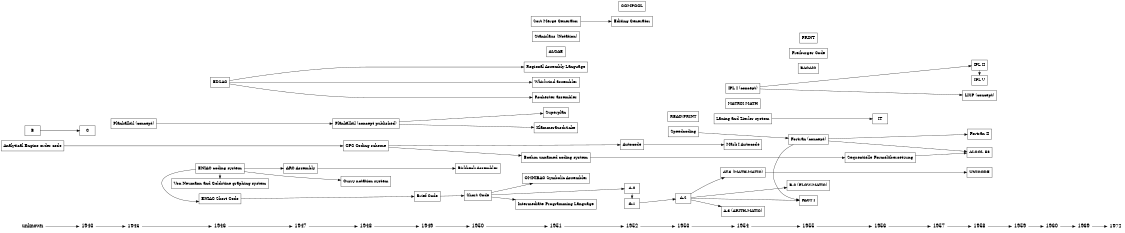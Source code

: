 digraph programming_languages {

  ranksep=.75; size = "7.5,7.5";
  rankdir=LR;

  {
  node [shape=plaintext, fontsize=16];
  /* the time-line graph */
  unknown -> 1943 -> 1945 -> 1946 -> 1947 -> 1948 -> 1949 -> 1950 -> 1951
  -> 1952 -> 1953 -> 1954 -> 1955 -> 1956 -> 1957 -> 1958 -> 1959 -> 1960
  -> 1969 -> 1972;
  /* ancestor programs */
  /*"Analytical Engine order code"*/
  }


  node [shape=box];

  { rank = same; unknown; "Analytical Engine order code"}

  { rank = same; 1945; "Plankalkül (concept)"}

  { rank = same; 1946; "ENIAC coding system"}
  { rank = same; 1946; "ENIAC Short Code"}
  { rank = same; 1946; "Von Neumann and Goldstine graphing system"}
  { rank = same; 1946; "EDSAC"}

  { rank = same; 1947; "ARC Assembly"}



  { rank = same; 1948; "CPC Coding scheme"}
  { rank = same; 1948; "Curry notation system"}
  { rank = same; 1948; "Plankalkül (concept published)"}

  { rank = same; 1949; "Brief Code"}

  { rank = same; 1950; "Short Code"}
  { rank = same; 1950; "Birkbeck Assembler"}

  { rank = same; 1951; "Superplan"}
  { rank = same; 1951; "ALGAE"}
  { rank = same; 1951; "Intermediate Programming Language"}
  { rank = same; 1951; "Regional Assembly Language"}
  { rank = same; 1951; "Boehm unnamed coding system"}
  { rank = same; 1951; "Klammerausdrücke"}
  { rank = same; 1951; "OMNIBAC Symbolic Assembler"}
  { rank = same; 1951; "Stanislaus (Notation)"}
  { rank = same; 1951; "Whirlwind assembler"}
  { rank = same; 1951; "Rochester assembler"}
  { rank = same; 1951; "Sort Merge Generator"}

  { rank = same; 1952; "A-0"}
  { rank = same; 1952; "A-1"}
  { rank = same; 1952; "Autocode"}
  { rank = same; 1952; "Editing Generator"}
  { rank = same; 1952; "COMPOOL"}

  { rank = same; 1953; "A-2"}
  { rank = same; 1953; "Speedcoding"}
  { rank = same; 1953; "READ/PRINT"}

  { rank = same; 1954; "Laning and Zierler system"}
  { rank = same; 1954; "Mark I Autocode"}
  { rank = same; 1954; "A-3 (ARITH-MATIC)"}
  { rank = same; 1954; "AT-3 (MATH-MATIC)"}
  { rank = same; 1954; "MATRIX MATH"}
  { rank = same; 1954; "IPL I (concept)"}

  { rank = same; 1955; "Fortran (concept)"}
  { rank = same; 1955; "B-0 (FLOW-MATIC)"}
  { rank = same; 1955; "BACAIC"}
  { rank = same; 1955; "PACT I"}
  { rank = same; 1955; "Freiburger Code"}
  { rank = same; 1955; "PRINT"}

  { rank = same; 1956; "IT"}
  { rank = same; 1956; "Sequentielle Formelübersetzung"}

  { rank = same; 1958; "IPL II"}
  { rank = same; 1958; "LISP (concept)"}
  { rank = same; 1958; "UNICODE"}
  { rank = same; 1958; "Fortran II"}
  { rank = same; 1958; "ALGOL 58"}
  { rank = same; 1958; "IPL V"}

  /*{ rank = same; 1969; "B"}*/

  /*{ rank = same; 1972; "C"}*/

  "A-0" -> "A-1"

  "A-1" -> "A-2"

  "A-2" -> "A-3 (ARITH-MATIC)"
  "A-2" -> "AT-3 (MATH-MATIC)"
  "A-2" -> "B-0 (FLOW-MATIC)"
  "A-2" -> "PACT I"

  "AT-3 (MATH-MATIC)" -> "UNICODE"

  "Analytical Engine order code" -> "CPC Coding scheme"

  "ARC Assembly" -> "Birkbeck Assembler"

  "Autocode" -> "Mark I Autocode"

  "B" -> "C"

  "Boehm unnamed coding system" -> "Sequentielle Formelübersetzung"

  "Brief Code" -> "Short Code"

  "CPC Coding scheme" -> "Boehm unnamed coding system"
  "CPC Coding scheme" -> "Autocode"

  "EDSAC" -> "Regional Assembly Language"
  "EDSAC" -> "Whirlwind assembler"
  "EDSAC" -> "Rochester assembler"

  "ENIAC coding system" -> "ENIAC Short Code"
  "ENIAC coding system" -> "Von Neumann and Goldstine graphing system"
  "ENIAC coding system" -> "ARC Assembly"
  "ENIAC coding system" -> "Curry notation system"

  "ENIAC Short Code" -> "Brief Code"

  "Fortran (concept)" -> "PACT I"
  "Fortran (concept)" -> "Fortran II"
  "Fortran (concept)" -> "ALGOL 58"

  "IPL I (concept)" -> "IPL II"
  "IPL I (concept)" -> "LISP (concept)"

  "IPL II" -> "IPL V"

  "Laning and Zierler system" -> "IT"

  "Plankalkül (concept)" -> "Plankalkül (concept published)"
  "Plankalkül (concept published)" -> "Superplan"
  "Plankalkül (concept published)" -> "Klammerausdrücke"

  "Sequentielle Formelübersetzung" -> "ALGOL 58"

  "Short Code" -> "Intermediate Programming Language"
  "Short Code" -> "OMNIBAC Symbolic Assembler"
  "Short Code" -> "A-0"

  "Speedcoding" -> "Fortran (concept)"

  "Sort Merge Generator" -> "Editing Generator"






}
